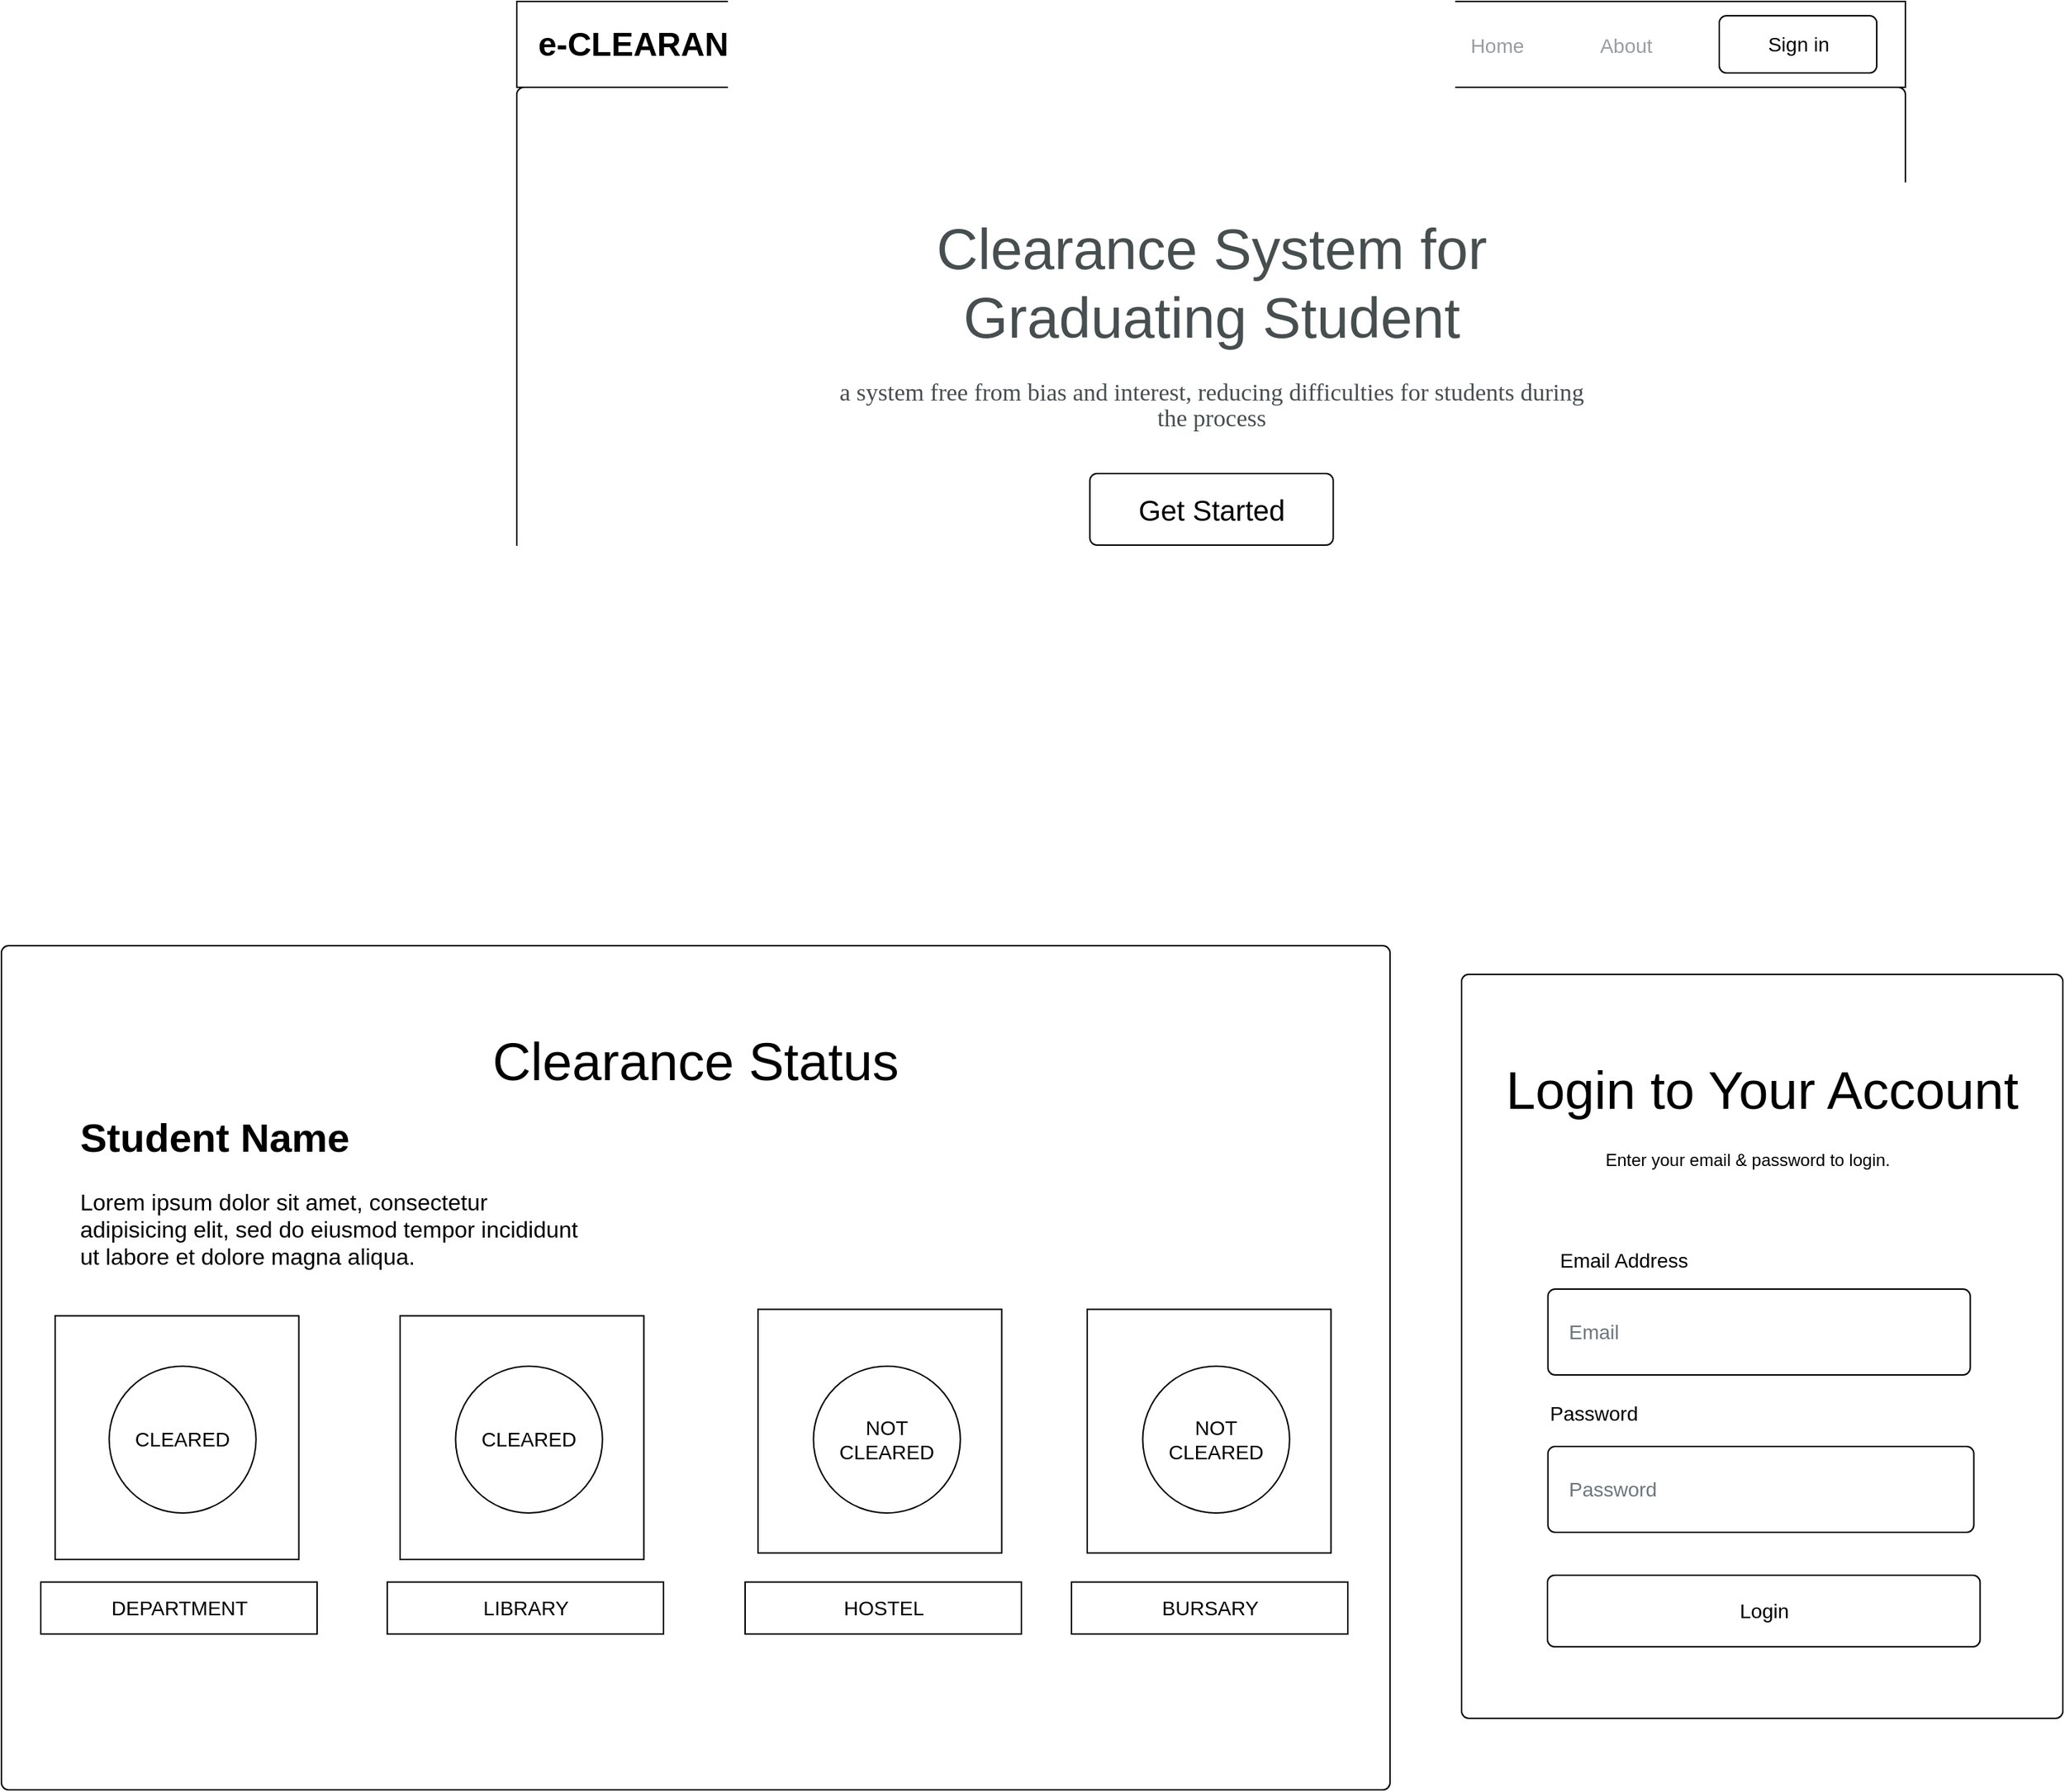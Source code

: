<mxfile version="13.9.9" type="device"><diagram name="Page-1" id="c9db0220-8083-56f3-ca83-edcdcd058819"><mxGraphModel dx="2943" dy="972" grid="1" gridSize="10" guides="1" tooltips="1" connect="1" arrows="1" fold="1" page="1" pageScale="1.5" pageWidth="826" pageHeight="1169" background="#ffffff" math="0" shadow="0"><root><mxCell id="0" style=";html=1;"/><mxCell id="1" style=";html=1;" parent="0"/><mxCell id="BM7EaDVrK565p-_FQdqV-48" value="" style="html=1;shadow=0;dashed=0;shape=mxgraph.bootstrap.rrect;rSize=5;html=1;whiteSpace=wrap;align=center;spacing=15;fontSize=14;verticalAlign=top;spacingTop=40;fillColor=none;" parent="1" vertex="1"><mxGeometry x="130" y="100" width="970" height="470" as="geometry"/></mxCell><mxCell id="BM7EaDVrK565p-_FQdqV-41" value="&lt;b&gt;&lt;font style=&quot;font-size: 23px&quot;&gt;e-CLEARANCE&lt;/font&gt;&lt;/b&gt;" style="html=1;shadow=0;dashed=0;fontSize=16;align=left;spacing=15;fillColor=none;" parent="1" vertex="1"><mxGeometry x="130" y="40" width="970" height="60" as="geometry"/></mxCell><mxCell id="BM7EaDVrK565p-_FQdqV-43" value="Home" style="fillColor=none;strokeColor=none;fontSize=14;fontColor=#9A9DA0;align=center;" parent="BM7EaDVrK565p-_FQdqV-41" vertex="1"><mxGeometry width="70" height="40" relative="1" as="geometry"><mxPoint x="650" y="10" as="offset"/></mxGeometry></mxCell><mxCell id="eco-gutj8FAyUNhjs2tB-2" value="About" style="fillColor=none;strokeColor=none;fontSize=14;fontColor=#9A9DA0;align=center;" parent="BM7EaDVrK565p-_FQdqV-41" vertex="1"><mxGeometry x="740" y="10" width="70" height="40" as="geometry"/></mxCell><mxCell id="FvKPmc3XuZIBw_qeqPG_-1" value="&lt;font color=&quot;#000000&quot; style=&quot;font-size: 14px;&quot;&gt;&lt;span style=&quot;font-size: 14px;&quot;&gt;Sign in&lt;/span&gt;&lt;/font&gt;" style="html=1;shadow=0;dashed=0;shape=mxgraph.bootstrap.rrect;rSize=5;fontSize=14;fontColor=#1CA5B8;fillColor=none;" vertex="1" parent="BM7EaDVrK565p-_FQdqV-41"><mxGeometry x="840" y="10" width="110" height="40" as="geometry"/></mxCell><mxCell id="97ganRUcsxhfd1aJ40h8-1" value="&lt;br&gt;&lt;br&gt;&lt;div&gt;&lt;span style=&quot;font-size: 40px ; color: rgb(71 , 78 , 79) ; font-family: &amp;#34;helvetica&amp;#34;&quot;&gt;Clearance System for Graduating Student&lt;/span&gt;&lt;br&gt;&lt;/div&gt;&lt;span style=&quot;color: rgb(71 , 78 , 79) ; font-family: &amp;#34;helvetica&amp;#34; ; font-size: 17px ; font-style: normal ; font-weight: 400 ; letter-spacing: normal ; text-indent: 0px ; text-transform: none ; word-spacing: 0px ; display: inline ; float: none&quot;&gt;&lt;span lang=&quot;EN-US&quot; style=&quot;line-height: 107% ; font-family: &amp;#34;times new roman&amp;#34; , serif&quot;&gt;&lt;br&gt;&lt;div&gt;&lt;span&gt;a system free from&amp;nbsp;&lt;/span&gt;&lt;span&gt;bias and interest, reducing difficulties for students during the process&lt;/span&gt;&lt;/div&gt;&lt;/span&gt;&lt;/span&gt;" style="text;html=1;align=center;verticalAlign=middle;whiteSpace=wrap;rounded=0;" parent="1" vertex="1"><mxGeometry x="346.64" y="170" width="536.72" height="160" as="geometry"/></mxCell><mxCell id="97ganRUcsxhfd1aJ40h8-2" value="&lt;font style=&quot;font-size: 20px&quot; color=&quot;#000000&quot;&gt;Get Started&lt;/font&gt;" style="html=1;shadow=0;dashed=0;shape=mxgraph.bootstrap.rrect;rSize=5;fontSize=14;fontColor=#1CA5B8;fillColor=none;" parent="1" vertex="1"><mxGeometry x="530.31" y="370" width="170" height="50" as="geometry"/></mxCell><mxCell id="AfZ26Ua7JJM-muGSnrNk-1" value="&lt;span style=&quot;font-size: 37px&quot;&gt;Login to Your Account&lt;/span&gt;&lt;br&gt;&lt;div style=&quot;text-align: left ; font-size: 17px&quot;&gt;&lt;br&gt;&lt;/div&gt;" style="html=1;shadow=0;dashed=0;shape=mxgraph.bootstrap.rrect;rSize=5;html=1;whiteSpace=wrap;align=center;spacing=15;fontSize=14;verticalAlign=top;spacingTop=40;fillColor=none;" parent="1" vertex="1"><mxGeometry x="790" y="720" width="420" height="520" as="geometry"/></mxCell><mxCell id="AfZ26Ua7JJM-muGSnrNk-2" value="Email" style="html=1;shadow=0;dashed=0;shape=mxgraph.bootstrap.rrect;rSize=5;fillColor=none;align=left;spacing=15;fontSize=14;fontColor=#6C767D;" parent="1" vertex="1"><mxGeometry x="850.31" y="940" width="295" height="60" as="geometry"/></mxCell><mxCell id="AfZ26Ua7JJM-muGSnrNk-3" value="Password" style="html=1;shadow=0;dashed=0;shape=mxgraph.bootstrap.rrect;rSize=5;fillColor=none;align=left;spacing=15;fontSize=14;fontColor=#6C767D;" parent="1" vertex="1"><mxGeometry x="850.31" y="1050" width="297.5" height="60" as="geometry"/></mxCell><mxCell id="AfZ26Ua7JJM-muGSnrNk-4" value="Login" style="html=1;shadow=0;dashed=0;shape=mxgraph.bootstrap.rrect;rSize=5;align=center;fontSize=14;fillColor=none;" parent="1" vertex="1"><mxGeometry x="850" y="1140" width="302.19" height="50" as="geometry"/></mxCell><mxCell id="AfZ26Ua7JJM-muGSnrNk-5" value="&lt;font style=&quot;font-size: 14px&quot;&gt;Email Address&lt;/font&gt;" style="text;html=1;strokeColor=none;fillColor=none;align=center;verticalAlign=middle;whiteSpace=wrap;rounded=0;" parent="1" vertex="1"><mxGeometry x="849.06" y="910" width="108.75" height="20" as="geometry"/></mxCell><mxCell id="AfZ26Ua7JJM-muGSnrNk-6" value="&lt;font style=&quot;font-size: 14px&quot;&gt;Password&lt;/font&gt;" style="text;html=1;strokeColor=none;fillColor=none;align=center;verticalAlign=middle;whiteSpace=wrap;rounded=0;" parent="1" vertex="1"><mxGeometry x="827.81" y="1017" width="108.75" height="20" as="geometry"/></mxCell><mxCell id="AfZ26Ua7JJM-muGSnrNk-7" value="Enter your email &amp;amp; password to login." style="text;align=center;verticalAlign=middle;rounded=0;whiteSpace=wrap;html=1;" parent="1" vertex="1"><mxGeometry x="820" y="840" width="340" height="20" as="geometry"/></mxCell><mxCell id="FvKPmc3XuZIBw_qeqPG_-26" value="" style="group" vertex="1" connectable="0" parent="1"><mxGeometry x="-230" y="700" width="970" height="590" as="geometry"/></mxCell><mxCell id="97ganRUcsxhfd1aJ40h8-5" value="&lt;span style=&quot;font-size: 37px&quot;&gt;Clearance Status&lt;/span&gt;" style="html=1;shadow=0;dashed=0;shape=mxgraph.bootstrap.rrect;rSize=5;html=1;whiteSpace=wrap;align=center;spacing=15;fontSize=14;verticalAlign=top;spacingTop=40;fillColor=none;" parent="FvKPmc3XuZIBw_qeqPG_-26" vertex="1"><mxGeometry width="970" height="590.0" as="geometry"/></mxCell><mxCell id="FvKPmc3XuZIBw_qeqPG_-9" value="DEPARTMENT" style="rounded=0;whiteSpace=wrap;html=1;fontSize=14;" vertex="1" parent="FvKPmc3XuZIBw_qeqPG_-26"><mxGeometry x="27.5" y="444.769" width="193" height="36.308" as="geometry"/></mxCell><mxCell id="FvKPmc3XuZIBw_qeqPG_-10" value="LIBRARY" style="rounded=0;whiteSpace=wrap;html=1;fontSize=14;" vertex="1" parent="FvKPmc3XuZIBw_qeqPG_-26"><mxGeometry x="269.5" y="444.769" width="193" height="36.308" as="geometry"/></mxCell><mxCell id="FvKPmc3XuZIBw_qeqPG_-11" value="HOSTEL" style="rounded=0;whiteSpace=wrap;html=1;fontSize=14;" vertex="1" parent="FvKPmc3XuZIBw_qeqPG_-26"><mxGeometry x="519.5" y="444.769" width="193" height="36.308" as="geometry"/></mxCell><mxCell id="FvKPmc3XuZIBw_qeqPG_-13" value="&lt;h1&gt;Student Name&lt;/h1&gt;&lt;p&gt;&lt;font style=&quot;font-size: 16px&quot;&gt;Lorem ipsum dolor sit amet, consectetur adipisicing elit, sed do eiusmod tempor incididunt ut labore et dolore magna aliqua.&lt;/font&gt;&lt;/p&gt;" style="text;html=1;strokeColor=none;fillColor=none;spacing=5;spacingTop=-20;whiteSpace=wrap;overflow=hidden;rounded=0;fontSize=14;" vertex="1" parent="FvKPmc3XuZIBw_qeqPG_-26"><mxGeometry x="50" y="108.923" width="360.0" height="172.462" as="geometry"/></mxCell><mxCell id="FvKPmc3XuZIBw_qeqPG_-14" value="" style="whiteSpace=wrap;html=1;aspect=fixed;fontSize=14;" vertex="1" parent="FvKPmc3XuZIBw_qeqPG_-26"><mxGeometry x="37.5" y="258.692" width="170.26" height="170.26" as="geometry"/></mxCell><mxCell id="FvKPmc3XuZIBw_qeqPG_-18" value="" style="whiteSpace=wrap;html=1;aspect=fixed;fontSize=14;" vertex="1" parent="FvKPmc3XuZIBw_qeqPG_-26"><mxGeometry x="278.5" y="258.692" width="170.26" height="170.26" as="geometry"/></mxCell><mxCell id="FvKPmc3XuZIBw_qeqPG_-19" value="" style="whiteSpace=wrap;html=1;aspect=fixed;fontSize=14;" vertex="1" parent="FvKPmc3XuZIBw_qeqPG_-26"><mxGeometry x="528.5" y="254.154" width="170.26" height="170.26" as="geometry"/></mxCell><mxCell id="FvKPmc3XuZIBw_qeqPG_-20" value="" style="whiteSpace=wrap;html=1;aspect=fixed;fontSize=14;" vertex="1" parent="FvKPmc3XuZIBw_qeqPG_-26"><mxGeometry x="758.5" y="254.154" width="170.26" height="170.26" as="geometry"/></mxCell><mxCell id="FvKPmc3XuZIBw_qeqPG_-21" value="BURSARY" style="rounded=0;whiteSpace=wrap;html=1;fontSize=14;" vertex="1" parent="FvKPmc3XuZIBw_qeqPG_-26"><mxGeometry x="747.5" y="444.769" width="193" height="36.308" as="geometry"/></mxCell><mxCell id="FvKPmc3XuZIBw_qeqPG_-22" value="CLEARED" style="ellipse;whiteSpace=wrap;html=1;aspect=fixed;fontSize=14;" vertex="1" parent="FvKPmc3XuZIBw_qeqPG_-26"><mxGeometry x="75.25" y="293.865" width="102.593" height="102.593" as="geometry"/></mxCell><mxCell id="FvKPmc3XuZIBw_qeqPG_-23" value="CLEARED" style="ellipse;whiteSpace=wrap;html=1;aspect=fixed;fontSize=14;" vertex="1" parent="FvKPmc3XuZIBw_qeqPG_-26"><mxGeometry x="317.25" y="293.865" width="102.593" height="102.593" as="geometry"/></mxCell><mxCell id="FvKPmc3XuZIBw_qeqPG_-24" value="NOT &lt;br&gt;CLEARED" style="ellipse;whiteSpace=wrap;html=1;aspect=fixed;fontSize=14;" vertex="1" parent="FvKPmc3XuZIBw_qeqPG_-26"><mxGeometry x="567.25" y="293.865" width="102.593" height="102.593" as="geometry"/></mxCell><mxCell id="FvKPmc3XuZIBw_qeqPG_-25" value="NOT &lt;br&gt;CLEARED" style="ellipse;whiteSpace=wrap;html=1;aspect=fixed;fontSize=14;" vertex="1" parent="FvKPmc3XuZIBw_qeqPG_-26"><mxGeometry x="797.25" y="293.865" width="102.593" height="102.593" as="geometry"/></mxCell></root></mxGraphModel></diagram></mxfile>